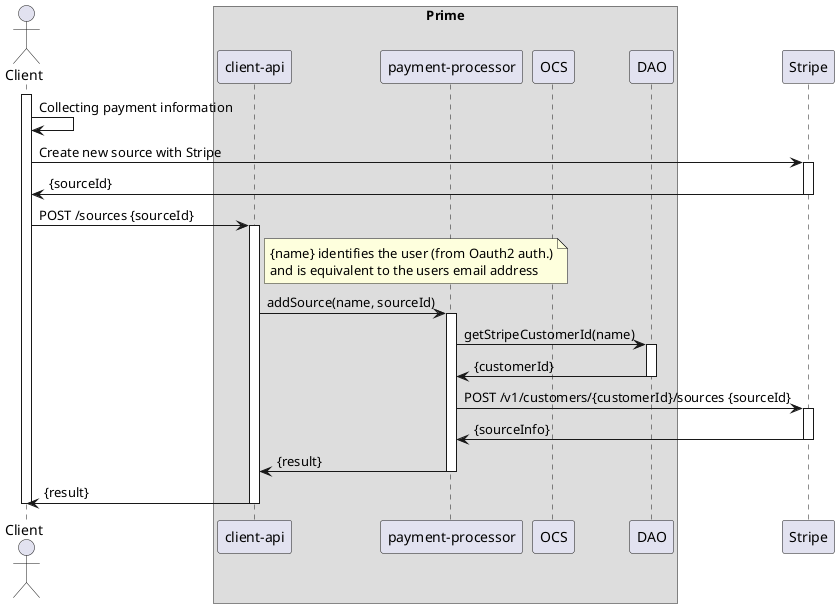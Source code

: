 @startuml

actor Client
participant Client

box "Prime"
    participant "client-api"
    participant "payment-processor"
    participant OCS
    participant DAO
end box
participant Stripe

activate Client
    Client -> Client : Collecting payment information

    Client -> Stripe : Create new source with Stripe
    activate Stripe
    Stripe -> Client : {sourceId}
    deactivate Stripe

    Client -> "client-api" : POST /sources {sourceId}
    activate  "client-api"
    note right of "client-api"
       {name} identifies the user (from Oauth2 auth.)
       and is equivalent to the users email address
    end note

    "client-api" -> "payment-processor" : addSource(name, sourceId)
    activate "payment-processor"

    "payment-processor" -> DAO : getStripeCustomerId(name)
    activate DAO
    DAO -> "payment-processor" : {customerId}
    deactivate DAO

    "payment-processor" -> Stripe : POST /v1/customers/{customerId}/sources {sourceId}
    activate Stripe
    Stripe -> "payment-processor" : {sourceInfo}
    deactivate Stripe

    "payment-processor" -> "client-api" : {result}
    deactivate "payment-processor"

    "client-api" -> Client : {result}
    deactivate "client-api"

deactivate Client

@enduml
